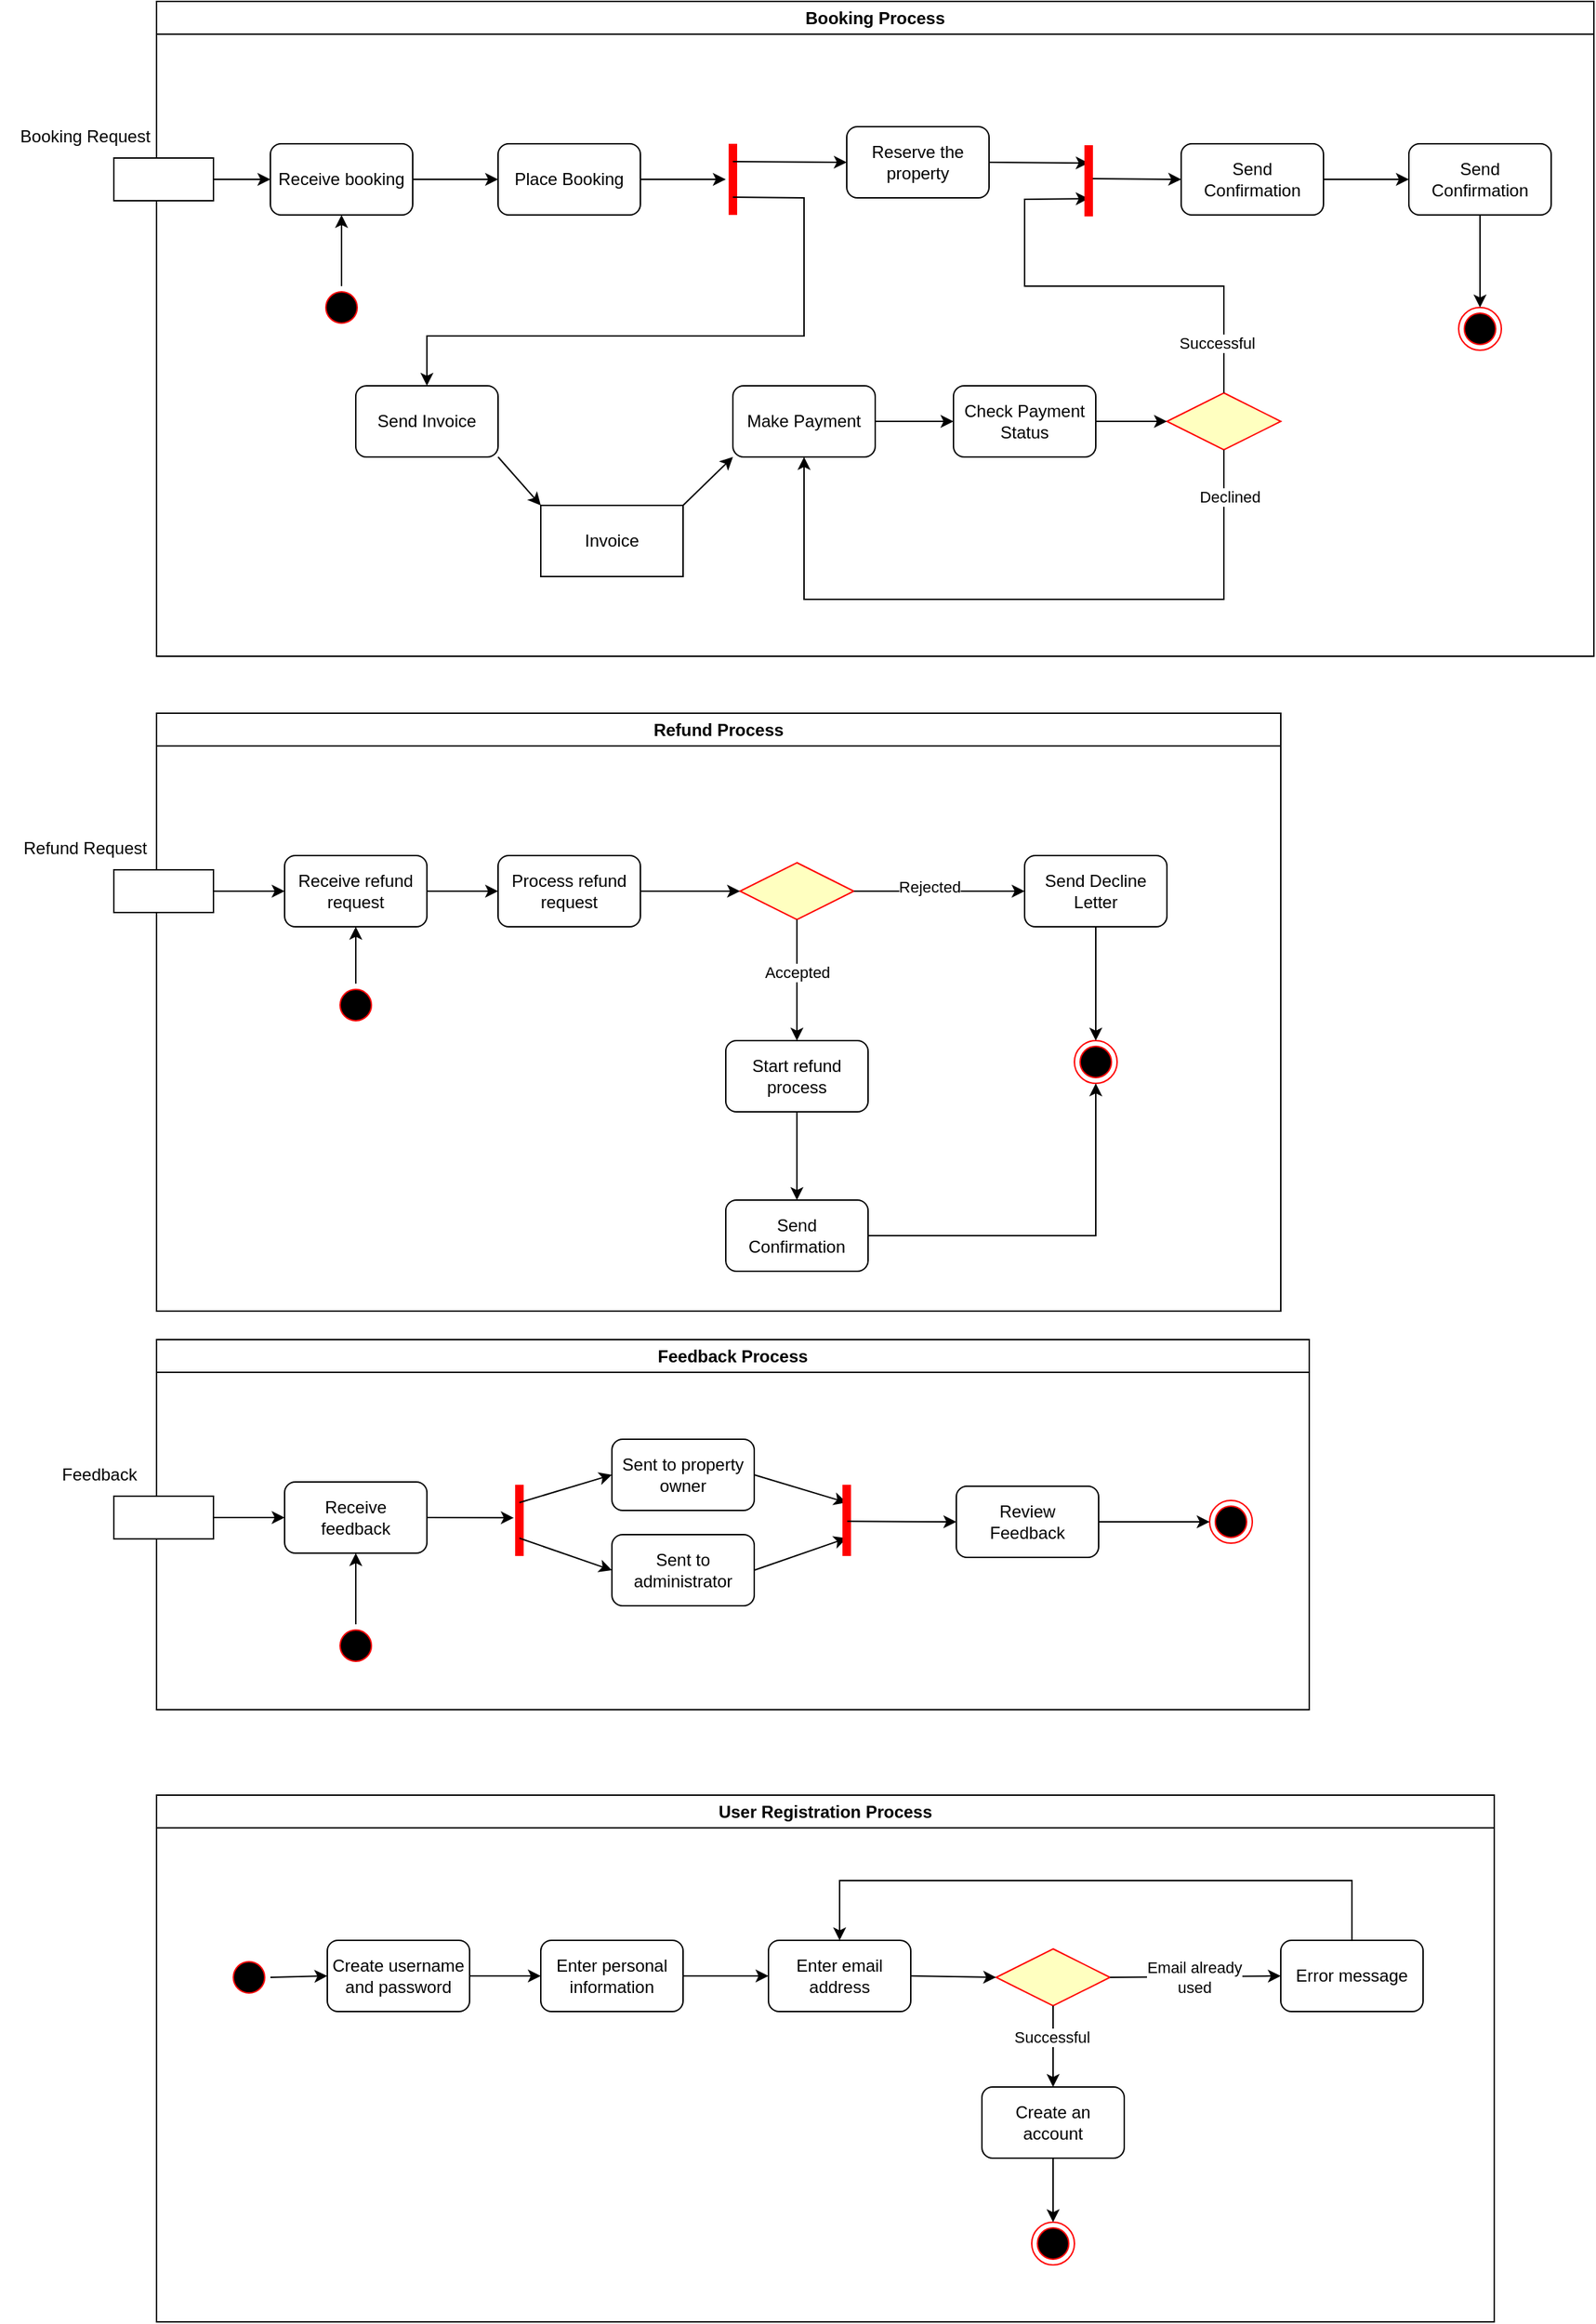 <mxfile version="22.0.2" type="device">
  <diagram name="Page-1" id="e7e014a7-5840-1c2e-5031-d8a46d1fe8dd">
    <mxGraphModel dx="1369" dy="175" grid="1" gridSize="10" guides="1" tooltips="1" connect="1" arrows="1" fold="1" page="1" pageScale="1" pageWidth="1169" pageHeight="826" background="none" math="0" shadow="0">
      <root>
        <mxCell id="0" />
        <mxCell id="1" parent="0" />
        <mxCell id="cIz2t7t_5_a3O2TUJlPS-43" value="Booking Process" style="swimlane;whiteSpace=wrap" vertex="1" parent="1">
          <mxGeometry x="130" y="840" width="1010" height="460" as="geometry" />
        </mxCell>
        <mxCell id="cIz2t7t_5_a3O2TUJlPS-53" value="" style="ellipse;html=1;shape=startState;fillColor=#000000;strokeColor=#ff0000;" vertex="1" parent="cIz2t7t_5_a3O2TUJlPS-43">
          <mxGeometry x="115" y="200" width="30" height="30" as="geometry" />
        </mxCell>
        <mxCell id="cIz2t7t_5_a3O2TUJlPS-55" value="" style="html=1;dashed=0;whiteSpace=wrap;" vertex="1" parent="cIz2t7t_5_a3O2TUJlPS-43">
          <mxGeometry x="-30" y="110" width="70" height="30" as="geometry" />
        </mxCell>
        <mxCell id="cIz2t7t_5_a3O2TUJlPS-58" value="Receive booking" style="html=1;dashed=0;whiteSpace=wrap;rounded=1;" vertex="1" parent="cIz2t7t_5_a3O2TUJlPS-43">
          <mxGeometry x="80" y="100" width="100" height="50" as="geometry" />
        </mxCell>
        <mxCell id="cIz2t7t_5_a3O2TUJlPS-60" value="Place Booking" style="html=1;dashed=0;whiteSpace=wrap;rounded=1;" vertex="1" parent="cIz2t7t_5_a3O2TUJlPS-43">
          <mxGeometry x="240" y="100" width="100" height="50" as="geometry" />
        </mxCell>
        <mxCell id="cIz2t7t_5_a3O2TUJlPS-62" value="" style="shape=line;strokeWidth=6;strokeColor=#ff0000;rotation=90" vertex="1" parent="cIz2t7t_5_a3O2TUJlPS-43">
          <mxGeometry x="380" y="115" width="50" height="20" as="geometry" />
        </mxCell>
        <mxCell id="cIz2t7t_5_a3O2TUJlPS-70" value="Send Invoice" style="html=1;dashed=0;whiteSpace=wrap;rounded=1;" vertex="1" parent="cIz2t7t_5_a3O2TUJlPS-43">
          <mxGeometry x="140" y="270" width="100" height="50" as="geometry" />
        </mxCell>
        <mxCell id="cIz2t7t_5_a3O2TUJlPS-73" value="" style="endArrow=classic;html=1;rounded=0;endFill=1;exitX=1;exitY=0.5;exitDx=0;exitDy=0;entryX=0;entryY=0.5;entryDx=0;entryDy=0;" edge="1" parent="cIz2t7t_5_a3O2TUJlPS-43" source="cIz2t7t_5_a3O2TUJlPS-55" target="cIz2t7t_5_a3O2TUJlPS-58">
          <mxGeometry width="50" height="50" relative="1" as="geometry">
            <mxPoint x="415" y="148" as="sourcePoint" />
            <mxPoint x="200" y="320" as="targetPoint" />
            <Array as="points" />
          </mxGeometry>
        </mxCell>
        <mxCell id="cIz2t7t_5_a3O2TUJlPS-74" value="" style="endArrow=classic;html=1;rounded=0;endFill=1;exitX=1;exitY=0.5;exitDx=0;exitDy=0;entryX=0;entryY=0.5;entryDx=0;entryDy=0;" edge="1" parent="cIz2t7t_5_a3O2TUJlPS-43" source="cIz2t7t_5_a3O2TUJlPS-58" target="cIz2t7t_5_a3O2TUJlPS-60">
          <mxGeometry width="50" height="50" relative="1" as="geometry">
            <mxPoint x="50" y="135" as="sourcePoint" />
            <mxPoint x="90" y="135" as="targetPoint" />
            <Array as="points" />
          </mxGeometry>
        </mxCell>
        <mxCell id="cIz2t7t_5_a3O2TUJlPS-75" value="" style="endArrow=classic;html=1;rounded=0;endFill=1;exitX=0.5;exitY=0;exitDx=0;exitDy=0;entryX=0.5;entryY=1;entryDx=0;entryDy=0;" edge="1" parent="cIz2t7t_5_a3O2TUJlPS-43" source="cIz2t7t_5_a3O2TUJlPS-53" target="cIz2t7t_5_a3O2TUJlPS-58">
          <mxGeometry width="50" height="50" relative="1" as="geometry">
            <mxPoint x="190" y="135" as="sourcePoint" />
            <mxPoint x="250" y="135" as="targetPoint" />
            <Array as="points" />
          </mxGeometry>
        </mxCell>
        <mxCell id="cIz2t7t_5_a3O2TUJlPS-76" value="" style="endArrow=classic;html=1;rounded=0;endFill=1;exitX=1;exitY=0.5;exitDx=0;exitDy=0;" edge="1" parent="cIz2t7t_5_a3O2TUJlPS-43" source="cIz2t7t_5_a3O2TUJlPS-60">
          <mxGeometry width="50" height="50" relative="1" as="geometry">
            <mxPoint x="140" y="210" as="sourcePoint" />
            <mxPoint x="400" y="125" as="targetPoint" />
            <Array as="points" />
          </mxGeometry>
        </mxCell>
        <mxCell id="cIz2t7t_5_a3O2TUJlPS-78" value="Invoice" style="html=1;dashed=0;whiteSpace=wrap;" vertex="1" parent="cIz2t7t_5_a3O2TUJlPS-43">
          <mxGeometry x="270" y="354" width="100" height="50" as="geometry" />
        </mxCell>
        <mxCell id="cIz2t7t_5_a3O2TUJlPS-79" value="" style="endArrow=classic;html=1;rounded=0;endFill=1;exitX=1;exitY=1;exitDx=0;exitDy=0;entryX=0;entryY=0;entryDx=0;entryDy=0;" edge="1" parent="cIz2t7t_5_a3O2TUJlPS-43" source="cIz2t7t_5_a3O2TUJlPS-70" target="cIz2t7t_5_a3O2TUJlPS-78">
          <mxGeometry width="50" height="50" relative="1" as="geometry">
            <mxPoint x="415" y="108" as="sourcePoint" />
            <mxPoint x="200" y="280" as="targetPoint" />
            <Array as="points" />
          </mxGeometry>
        </mxCell>
        <mxCell id="cIz2t7t_5_a3O2TUJlPS-81" value="Make Payment" style="html=1;dashed=0;whiteSpace=wrap;rounded=1;" vertex="1" parent="cIz2t7t_5_a3O2TUJlPS-43">
          <mxGeometry x="405" y="270" width="100" height="50" as="geometry" />
        </mxCell>
        <mxCell id="cIz2t7t_5_a3O2TUJlPS-82" value="" style="endArrow=classic;html=1;rounded=0;endFill=1;exitX=1;exitY=0;exitDx=0;exitDy=0;entryX=0;entryY=1;entryDx=0;entryDy=0;" edge="1" parent="cIz2t7t_5_a3O2TUJlPS-43" source="cIz2t7t_5_a3O2TUJlPS-78" target="cIz2t7t_5_a3O2TUJlPS-81">
          <mxGeometry width="50" height="50" relative="1" as="geometry">
            <mxPoint x="250" y="330" as="sourcePoint" />
            <mxPoint x="310" y="360" as="targetPoint" />
            <Array as="points" />
          </mxGeometry>
        </mxCell>
        <mxCell id="cIz2t7t_5_a3O2TUJlPS-83" value="Check Payment Status" style="html=1;dashed=0;whiteSpace=wrap;rounded=1;" vertex="1" parent="cIz2t7t_5_a3O2TUJlPS-43">
          <mxGeometry x="560" y="270" width="100" height="50" as="geometry" />
        </mxCell>
        <mxCell id="cIz2t7t_5_a3O2TUJlPS-84" value="" style="endArrow=classic;html=1;rounded=0;endFill=1;exitX=1;exitY=0.5;exitDx=0;exitDy=0;entryX=0;entryY=0.5;entryDx=0;entryDy=0;" edge="1" parent="cIz2t7t_5_a3O2TUJlPS-43" source="cIz2t7t_5_a3O2TUJlPS-81" target="cIz2t7t_5_a3O2TUJlPS-83">
          <mxGeometry width="50" height="50" relative="1" as="geometry">
            <mxPoint x="390" y="364" as="sourcePoint" />
            <mxPoint x="415" y="330" as="targetPoint" />
            <Array as="points" />
          </mxGeometry>
        </mxCell>
        <mxCell id="cIz2t7t_5_a3O2TUJlPS-85" value="" style="rhombus;fillColor=#ffffc0;strokeColor=#ff0000;" vertex="1" parent="cIz2t7t_5_a3O2TUJlPS-43">
          <mxGeometry x="710" y="275" width="80" height="40" as="geometry" />
        </mxCell>
        <mxCell id="cIz2t7t_5_a3O2TUJlPS-86" value="" style="endArrow=classic;html=1;rounded=0;endFill=1;exitX=1;exitY=0.5;exitDx=0;exitDy=0;entryX=0;entryY=0.5;entryDx=0;entryDy=0;" edge="1" parent="cIz2t7t_5_a3O2TUJlPS-43" source="cIz2t7t_5_a3O2TUJlPS-83" target="cIz2t7t_5_a3O2TUJlPS-85">
          <mxGeometry width="50" height="50" relative="1" as="geometry">
            <mxPoint x="515" y="305" as="sourcePoint" />
            <mxPoint x="570" y="305" as="targetPoint" />
            <Array as="points" />
          </mxGeometry>
        </mxCell>
        <mxCell id="cIz2t7t_5_a3O2TUJlPS-87" value="" style="endArrow=classic;html=1;rounded=0;endFill=1;exitX=0.5;exitY=1;exitDx=0;exitDy=0;entryX=0.5;entryY=1;entryDx=0;entryDy=0;" edge="1" parent="cIz2t7t_5_a3O2TUJlPS-43" source="cIz2t7t_5_a3O2TUJlPS-85" target="cIz2t7t_5_a3O2TUJlPS-81">
          <mxGeometry width="50" height="50" relative="1" as="geometry">
            <mxPoint x="670" y="305" as="sourcePoint" />
            <mxPoint x="720" y="305" as="targetPoint" />
            <Array as="points">
              <mxPoint x="750" y="420" />
              <mxPoint x="455" y="420" />
            </Array>
          </mxGeometry>
        </mxCell>
        <mxCell id="cIz2t7t_5_a3O2TUJlPS-88" value="Declined" style="edgeLabel;html=1;align=center;verticalAlign=middle;resizable=0;points=[];" vertex="1" connectable="0" parent="cIz2t7t_5_a3O2TUJlPS-87">
          <mxGeometry x="-0.87" y="4" relative="1" as="geometry">
            <mxPoint as="offset" />
          </mxGeometry>
        </mxCell>
        <mxCell id="cIz2t7t_5_a3O2TUJlPS-90" value="Reserve the property" style="html=1;dashed=0;whiteSpace=wrap;rounded=1;" vertex="1" parent="cIz2t7t_5_a3O2TUJlPS-43">
          <mxGeometry x="485" y="88" width="100" height="50" as="geometry" />
        </mxCell>
        <mxCell id="cIz2t7t_5_a3O2TUJlPS-89" value="" style="endArrow=classic;html=1;rounded=0;endFill=1;exitX=0.5;exitY=0;exitDx=0;exitDy=0;entryX=0.75;entryY=0.5;entryDx=0;entryDy=0;entryPerimeter=0;" edge="1" parent="cIz2t7t_5_a3O2TUJlPS-43" source="cIz2t7t_5_a3O2TUJlPS-85" target="cIz2t7t_5_a3O2TUJlPS-171">
          <mxGeometry width="50" height="50" relative="1" as="geometry">
            <mxPoint x="670" y="305" as="sourcePoint" />
            <mxPoint x="740" y="210" as="targetPoint" />
            <Array as="points">
              <mxPoint x="750" y="200" />
              <mxPoint x="610" y="200" />
              <mxPoint x="610" y="139" />
            </Array>
          </mxGeometry>
        </mxCell>
        <mxCell id="cIz2t7t_5_a3O2TUJlPS-91" value="Yes" style="edgeLabel;html=1;align=center;verticalAlign=middle;resizable=0;points=[];" vertex="1" connectable="0" parent="cIz2t7t_5_a3O2TUJlPS-89">
          <mxGeometry x="-0.78" y="4" relative="1" as="geometry">
            <mxPoint as="offset" />
          </mxGeometry>
        </mxCell>
        <mxCell id="cIz2t7t_5_a3O2TUJlPS-189" value="Successful" style="edgeLabel;html=1;align=center;verticalAlign=middle;resizable=0;points=[];" vertex="1" connectable="0" parent="cIz2t7t_5_a3O2TUJlPS-89">
          <mxGeometry x="-0.781" y="5" relative="1" as="geometry">
            <mxPoint as="offset" />
          </mxGeometry>
        </mxCell>
        <mxCell id="cIz2t7t_5_a3O2TUJlPS-92" value="" style="endArrow=classic;html=1;rounded=0;endFill=1;exitX=0.25;exitY=0.5;exitDx=0;exitDy=0;entryX=0;entryY=0.5;entryDx=0;entryDy=0;exitPerimeter=0;" edge="1" parent="cIz2t7t_5_a3O2TUJlPS-43" source="cIz2t7t_5_a3O2TUJlPS-62" target="cIz2t7t_5_a3O2TUJlPS-90">
          <mxGeometry width="50" height="50" relative="1" as="geometry">
            <mxPoint x="350" y="135" as="sourcePoint" />
            <mxPoint x="410" y="135" as="targetPoint" />
            <Array as="points" />
          </mxGeometry>
        </mxCell>
        <mxCell id="cIz2t7t_5_a3O2TUJlPS-94" value="Send Confirmation" style="html=1;dashed=0;whiteSpace=wrap;rounded=1;" vertex="1" parent="cIz2t7t_5_a3O2TUJlPS-43">
          <mxGeometry x="880" y="100" width="100" height="50" as="geometry" />
        </mxCell>
        <mxCell id="cIz2t7t_5_a3O2TUJlPS-93" value="" style="endArrow=classic;html=1;rounded=0;endFill=1;exitX=1;exitY=0.5;exitDx=0;exitDy=0;entryX=0.25;entryY=0.5;entryDx=0;entryDy=0;entryPerimeter=0;" edge="1" parent="cIz2t7t_5_a3O2TUJlPS-43" source="cIz2t7t_5_a3O2TUJlPS-90" target="cIz2t7t_5_a3O2TUJlPS-171">
          <mxGeometry width="50" height="50" relative="1" as="geometry">
            <mxPoint x="415" y="123" as="sourcePoint" />
            <mxPoint x="660" y="122" as="targetPoint" />
            <Array as="points" />
          </mxGeometry>
        </mxCell>
        <mxCell id="cIz2t7t_5_a3O2TUJlPS-95" value="" style="ellipse;shape=endState;fillColor=#000000;strokeColor=#ff0000" vertex="1" parent="cIz2t7t_5_a3O2TUJlPS-43">
          <mxGeometry x="915" y="215" width="30" height="30" as="geometry" />
        </mxCell>
        <mxCell id="cIz2t7t_5_a3O2TUJlPS-97" value="" style="endArrow=classic;html=1;rounded=0;endFill=1;exitX=0.5;exitY=1;exitDx=0;exitDy=0;entryX=0.5;entryY=0;entryDx=0;entryDy=0;" edge="1" parent="cIz2t7t_5_a3O2TUJlPS-43" source="cIz2t7t_5_a3O2TUJlPS-94" target="cIz2t7t_5_a3O2TUJlPS-95">
          <mxGeometry width="50" height="50" relative="1" as="geometry">
            <mxPoint x="610" y="123" as="sourcePoint" />
            <mxPoint x="690" y="123" as="targetPoint" />
            <Array as="points" />
          </mxGeometry>
        </mxCell>
        <mxCell id="cIz2t7t_5_a3O2TUJlPS-171" value="" style="shape=line;strokeWidth=6;strokeColor=#ff0000;rotation=90" vertex="1" parent="cIz2t7t_5_a3O2TUJlPS-43">
          <mxGeometry x="630" y="116" width="50" height="20" as="geometry" />
        </mxCell>
        <mxCell id="cIz2t7t_5_a3O2TUJlPS-72" value="" style="endArrow=classic;html=1;rounded=0;endFill=1;exitX=0.75;exitY=0.5;exitDx=0;exitDy=0;exitPerimeter=0;entryX=0.5;entryY=0;entryDx=0;entryDy=0;" edge="1" parent="cIz2t7t_5_a3O2TUJlPS-43" source="cIz2t7t_5_a3O2TUJlPS-62" target="cIz2t7t_5_a3O2TUJlPS-70">
          <mxGeometry width="50" height="50" relative="1" as="geometry">
            <mxPoint x="410" y="142.5" as="sourcePoint" />
            <mxPoint x="195.0" y="275" as="targetPoint" />
            <Array as="points">
              <mxPoint x="455" y="138" />
              <mxPoint x="455" y="235" />
              <mxPoint x="190" y="235" />
            </Array>
          </mxGeometry>
        </mxCell>
        <mxCell id="cIz2t7t_5_a3O2TUJlPS-174" value="Send Confirmation" style="html=1;dashed=0;whiteSpace=wrap;rounded=1;" vertex="1" parent="cIz2t7t_5_a3O2TUJlPS-43">
          <mxGeometry x="720" y="100" width="100" height="50" as="geometry" />
        </mxCell>
        <mxCell id="cIz2t7t_5_a3O2TUJlPS-175" value="" style="endArrow=classic;html=1;rounded=0;endFill=1;exitX=0.47;exitY=0.357;exitDx=0;exitDy=0;entryX=0;entryY=0.5;entryDx=0;entryDy=0;exitPerimeter=0;" edge="1" parent="cIz2t7t_5_a3O2TUJlPS-43" source="cIz2t7t_5_a3O2TUJlPS-171" target="cIz2t7t_5_a3O2TUJlPS-174">
          <mxGeometry width="50" height="50" relative="1" as="geometry">
            <mxPoint x="580" y="123" as="sourcePoint" />
            <mxPoint x="665" y="124" as="targetPoint" />
            <Array as="points" />
          </mxGeometry>
        </mxCell>
        <mxCell id="cIz2t7t_5_a3O2TUJlPS-176" value="" style="endArrow=classic;html=1;rounded=0;endFill=1;exitX=1;exitY=0.5;exitDx=0;exitDy=0;entryX=0;entryY=0.5;entryDx=0;entryDy=0;" edge="1" parent="cIz2t7t_5_a3O2TUJlPS-43" source="cIz2t7t_5_a3O2TUJlPS-174" target="cIz2t7t_5_a3O2TUJlPS-94">
          <mxGeometry width="50" height="50" relative="1" as="geometry">
            <mxPoint x="940" y="161" as="sourcePoint" />
            <mxPoint x="905" y="250" as="targetPoint" />
            <Array as="points" />
          </mxGeometry>
        </mxCell>
        <mxCell id="cIz2t7t_5_a3O2TUJlPS-56" value="Booking Request" style="text;html=1;strokeColor=none;fillColor=none;align=center;verticalAlign=middle;whiteSpace=wrap;rounded=0;" vertex="1" parent="1">
          <mxGeometry x="20" y="920" width="120" height="30" as="geometry" />
        </mxCell>
        <mxCell id="cIz2t7t_5_a3O2TUJlPS-160" value="Refund Process" style="swimlane;whiteSpace=wrap" vertex="1" parent="1">
          <mxGeometry x="130" y="1340" width="790" height="420" as="geometry" />
        </mxCell>
        <mxCell id="cIz2t7t_5_a3O2TUJlPS-177" value="" style="html=1;dashed=0;whiteSpace=wrap;" vertex="1" parent="cIz2t7t_5_a3O2TUJlPS-160">
          <mxGeometry x="-30" y="110" width="70" height="30" as="geometry" />
        </mxCell>
        <mxCell id="cIz2t7t_5_a3O2TUJlPS-179" value="Receive refund&lt;br&gt;request" style="html=1;dashed=0;whiteSpace=wrap;rounded=1;" vertex="1" parent="cIz2t7t_5_a3O2TUJlPS-160">
          <mxGeometry x="90" y="100" width="100" height="50" as="geometry" />
        </mxCell>
        <mxCell id="cIz2t7t_5_a3O2TUJlPS-180" value="" style="endArrow=classic;html=1;rounded=0;endFill=1;exitX=1;exitY=0.5;exitDx=0;exitDy=0;entryX=0;entryY=0.5;entryDx=0;entryDy=0;" edge="1" parent="cIz2t7t_5_a3O2TUJlPS-160" source="cIz2t7t_5_a3O2TUJlPS-177" target="cIz2t7t_5_a3O2TUJlPS-179">
          <mxGeometry width="50" height="50" relative="1" as="geometry">
            <mxPoint x="50" y="-355" as="sourcePoint" />
            <mxPoint x="90" y="-355" as="targetPoint" />
            <Array as="points" />
          </mxGeometry>
        </mxCell>
        <mxCell id="cIz2t7t_5_a3O2TUJlPS-181" value="" style="ellipse;html=1;shape=startState;fillColor=#000000;strokeColor=#ff0000;" vertex="1" parent="cIz2t7t_5_a3O2TUJlPS-160">
          <mxGeometry x="125" y="190" width="30" height="30" as="geometry" />
        </mxCell>
        <mxCell id="cIz2t7t_5_a3O2TUJlPS-183" value="" style="endArrow=classic;html=1;rounded=0;endFill=1;entryX=0.5;entryY=1;entryDx=0;entryDy=0;exitX=0.5;exitY=0;exitDx=0;exitDy=0;" edge="1" parent="cIz2t7t_5_a3O2TUJlPS-160" source="cIz2t7t_5_a3O2TUJlPS-181" target="cIz2t7t_5_a3O2TUJlPS-179">
          <mxGeometry width="50" height="50" relative="1" as="geometry">
            <mxPoint x="190" y="200" as="sourcePoint" />
            <mxPoint x="140" y="-330" as="targetPoint" />
            <Array as="points" />
          </mxGeometry>
        </mxCell>
        <mxCell id="cIz2t7t_5_a3O2TUJlPS-185" value="Process refund&lt;br&gt;request" style="html=1;dashed=0;whiteSpace=wrap;rounded=1;" vertex="1" parent="cIz2t7t_5_a3O2TUJlPS-160">
          <mxGeometry x="240" y="100" width="100" height="50" as="geometry" />
        </mxCell>
        <mxCell id="cIz2t7t_5_a3O2TUJlPS-186" value="" style="endArrow=classic;html=1;rounded=0;endFill=1;entryX=0;entryY=0.5;entryDx=0;entryDy=0;exitX=1;exitY=0.5;exitDx=0;exitDy=0;" edge="1" parent="cIz2t7t_5_a3O2TUJlPS-160" source="cIz2t7t_5_a3O2TUJlPS-179" target="cIz2t7t_5_a3O2TUJlPS-185">
          <mxGeometry width="50" height="50" relative="1" as="geometry">
            <mxPoint x="210" y="120" as="sourcePoint" />
            <mxPoint x="100" y="135" as="targetPoint" />
            <Array as="points" />
          </mxGeometry>
        </mxCell>
        <mxCell id="cIz2t7t_5_a3O2TUJlPS-187" value="" style="rhombus;fillColor=#ffffc0;strokeColor=#ff0000;" vertex="1" parent="cIz2t7t_5_a3O2TUJlPS-160">
          <mxGeometry x="410" y="105" width="80" height="40" as="geometry" />
        </mxCell>
        <mxCell id="cIz2t7t_5_a3O2TUJlPS-193" value="" style="endArrow=classic;html=1;rounded=0;endFill=1;entryX=0;entryY=0.5;entryDx=0;entryDy=0;exitX=1;exitY=0.5;exitDx=0;exitDy=0;" edge="1" parent="cIz2t7t_5_a3O2TUJlPS-160" source="cIz2t7t_5_a3O2TUJlPS-185" target="cIz2t7t_5_a3O2TUJlPS-187">
          <mxGeometry width="50" height="50" relative="1" as="geometry">
            <mxPoint x="200" y="135" as="sourcePoint" />
            <mxPoint x="250" y="135" as="targetPoint" />
            <Array as="points" />
          </mxGeometry>
        </mxCell>
        <mxCell id="cIz2t7t_5_a3O2TUJlPS-195" value="Start refund process" style="html=1;dashed=0;whiteSpace=wrap;rounded=1;" vertex="1" parent="cIz2t7t_5_a3O2TUJlPS-160">
          <mxGeometry x="400" y="230" width="100" height="50" as="geometry" />
        </mxCell>
        <mxCell id="cIz2t7t_5_a3O2TUJlPS-194" value="Send Decline&lt;br&gt;Letter" style="html=1;dashed=0;whiteSpace=wrap;rounded=1;" vertex="1" parent="cIz2t7t_5_a3O2TUJlPS-160">
          <mxGeometry x="610" y="100" width="100" height="50" as="geometry" />
        </mxCell>
        <mxCell id="cIz2t7t_5_a3O2TUJlPS-196" value="" style="endArrow=classic;html=1;rounded=0;endFill=1;entryX=0;entryY=0.5;entryDx=0;entryDy=0;exitX=1;exitY=0.5;exitDx=0;exitDy=0;" edge="1" parent="cIz2t7t_5_a3O2TUJlPS-160" source="cIz2t7t_5_a3O2TUJlPS-187" target="cIz2t7t_5_a3O2TUJlPS-194">
          <mxGeometry width="50" height="50" relative="1" as="geometry">
            <mxPoint x="350" y="135" as="sourcePoint" />
            <mxPoint x="420" y="135" as="targetPoint" />
            <Array as="points" />
          </mxGeometry>
        </mxCell>
        <mxCell id="cIz2t7t_5_a3O2TUJlPS-199" value="Rejected" style="edgeLabel;html=1;align=center;verticalAlign=middle;resizable=0;points=[];" vertex="1" connectable="0" parent="cIz2t7t_5_a3O2TUJlPS-196">
          <mxGeometry x="-0.126" y="3" relative="1" as="geometry">
            <mxPoint as="offset" />
          </mxGeometry>
        </mxCell>
        <mxCell id="cIz2t7t_5_a3O2TUJlPS-197" value="" style="endArrow=classic;html=1;rounded=0;endFill=1;entryX=0.5;entryY=0;entryDx=0;entryDy=0;exitX=0.5;exitY=1;exitDx=0;exitDy=0;" edge="1" parent="cIz2t7t_5_a3O2TUJlPS-160" source="cIz2t7t_5_a3O2TUJlPS-187" target="cIz2t7t_5_a3O2TUJlPS-195">
          <mxGeometry width="50" height="50" relative="1" as="geometry">
            <mxPoint x="500" y="135" as="sourcePoint" />
            <mxPoint x="570" y="135" as="targetPoint" />
            <Array as="points" />
          </mxGeometry>
        </mxCell>
        <mxCell id="cIz2t7t_5_a3O2TUJlPS-198" value="Accepted" style="edgeLabel;html=1;align=center;verticalAlign=middle;resizable=0;points=[];" vertex="1" connectable="0" parent="cIz2t7t_5_a3O2TUJlPS-197">
          <mxGeometry x="-0.129" relative="1" as="geometry">
            <mxPoint as="offset" />
          </mxGeometry>
        </mxCell>
        <mxCell id="cIz2t7t_5_a3O2TUJlPS-200" value="Send Confirmation" style="html=1;dashed=0;whiteSpace=wrap;rounded=1;" vertex="1" parent="cIz2t7t_5_a3O2TUJlPS-160">
          <mxGeometry x="400" y="342" width="100" height="50" as="geometry" />
        </mxCell>
        <mxCell id="cIz2t7t_5_a3O2TUJlPS-205" value="" style="endArrow=classic;html=1;rounded=0;endFill=1;entryX=0.5;entryY=0;entryDx=0;entryDy=0;exitX=0.5;exitY=1;exitDx=0;exitDy=0;" edge="1" parent="cIz2t7t_5_a3O2TUJlPS-160" source="cIz2t7t_5_a3O2TUJlPS-195" target="cIz2t7t_5_a3O2TUJlPS-200">
          <mxGeometry width="50" height="50" relative="1" as="geometry">
            <mxPoint x="350" y="135" as="sourcePoint" />
            <mxPoint x="420" y="135" as="targetPoint" />
            <Array as="points" />
          </mxGeometry>
        </mxCell>
        <mxCell id="cIz2t7t_5_a3O2TUJlPS-207" value="" style="ellipse;shape=endState;fillColor=#000000;strokeColor=#ff0000" vertex="1" parent="cIz2t7t_5_a3O2TUJlPS-160">
          <mxGeometry x="645" y="230" width="30" height="30" as="geometry" />
        </mxCell>
        <mxCell id="cIz2t7t_5_a3O2TUJlPS-208" value="" style="endArrow=classic;html=1;rounded=0;endFill=1;entryX=0.5;entryY=1;entryDx=0;entryDy=0;exitX=1;exitY=0.5;exitDx=0;exitDy=0;" edge="1" parent="cIz2t7t_5_a3O2TUJlPS-160" source="cIz2t7t_5_a3O2TUJlPS-200" target="cIz2t7t_5_a3O2TUJlPS-207">
          <mxGeometry width="50" height="50" relative="1" as="geometry">
            <mxPoint x="460" y="290" as="sourcePoint" />
            <mxPoint x="460" y="360" as="targetPoint" />
            <Array as="points">
              <mxPoint x="660" y="367" />
            </Array>
          </mxGeometry>
        </mxCell>
        <mxCell id="cIz2t7t_5_a3O2TUJlPS-209" value="" style="endArrow=classic;html=1;rounded=0;endFill=1;entryX=0.5;entryY=0;entryDx=0;entryDy=0;exitX=0.5;exitY=1;exitDx=0;exitDy=0;" edge="1" parent="cIz2t7t_5_a3O2TUJlPS-160" source="cIz2t7t_5_a3O2TUJlPS-194" target="cIz2t7t_5_a3O2TUJlPS-207">
          <mxGeometry width="50" height="50" relative="1" as="geometry">
            <mxPoint x="660" y="110" as="sourcePoint" />
            <mxPoint x="670" y="270" as="targetPoint" />
            <Array as="points" />
          </mxGeometry>
        </mxCell>
        <mxCell id="cIz2t7t_5_a3O2TUJlPS-170" value="Feedback Process" style="swimlane;whiteSpace=wrap" vertex="1" parent="1">
          <mxGeometry x="130" y="1780" width="810" height="260" as="geometry" />
        </mxCell>
        <mxCell id="cIz2t7t_5_a3O2TUJlPS-212" value="Receive &lt;br&gt;feedback" style="html=1;dashed=0;whiteSpace=wrap;rounded=1;" vertex="1" parent="cIz2t7t_5_a3O2TUJlPS-170">
          <mxGeometry x="90" y="100" width="100" height="50" as="geometry" />
        </mxCell>
        <mxCell id="cIz2t7t_5_a3O2TUJlPS-214" value="" style="ellipse;html=1;shape=startState;fillColor=#000000;strokeColor=#ff0000;" vertex="1" parent="cIz2t7t_5_a3O2TUJlPS-170">
          <mxGeometry x="125" y="200" width="30" height="30" as="geometry" />
        </mxCell>
        <mxCell id="cIz2t7t_5_a3O2TUJlPS-215" value="" style="endArrow=classic;html=1;rounded=0;endFill=1;entryX=0.5;entryY=1;entryDx=0;entryDy=0;exitX=0.5;exitY=0;exitDx=0;exitDy=0;" edge="1" parent="cIz2t7t_5_a3O2TUJlPS-170" source="cIz2t7t_5_a3O2TUJlPS-214" target="cIz2t7t_5_a3O2TUJlPS-212">
          <mxGeometry width="50" height="50" relative="1" as="geometry">
            <mxPoint x="150" y="-270" as="sourcePoint" />
            <mxPoint x="150" y="-310" as="targetPoint" />
            <Array as="points" />
          </mxGeometry>
        </mxCell>
        <mxCell id="cIz2t7t_5_a3O2TUJlPS-219" value="" style="shape=line;strokeWidth=6;strokeColor=#ff0000;rotation=90" vertex="1" parent="cIz2t7t_5_a3O2TUJlPS-170">
          <mxGeometry x="230" y="117" width="50" height="20" as="geometry" />
        </mxCell>
        <mxCell id="cIz2t7t_5_a3O2TUJlPS-220" value="" style="endArrow=classic;html=1;rounded=0;endFill=1;exitX=1;exitY=0.5;exitDx=0;exitDy=0;entryX=0.464;entryY=0.7;entryDx=0;entryDy=0;entryPerimeter=0;" edge="1" parent="cIz2t7t_5_a3O2TUJlPS-170" source="cIz2t7t_5_a3O2TUJlPS-212" target="cIz2t7t_5_a3O2TUJlPS-219">
          <mxGeometry width="50" height="50" relative="1" as="geometry">
            <mxPoint x="320" y="1905" as="sourcePoint" />
            <mxPoint x="370.0" y="1905" as="targetPoint" />
            <Array as="points" />
          </mxGeometry>
        </mxCell>
        <mxCell id="cIz2t7t_5_a3O2TUJlPS-225" value="Sent to property owner" style="html=1;dashed=0;whiteSpace=wrap;rounded=1;" vertex="1" parent="cIz2t7t_5_a3O2TUJlPS-170">
          <mxGeometry x="320" y="70" width="100" height="50" as="geometry" />
        </mxCell>
        <mxCell id="cIz2t7t_5_a3O2TUJlPS-224" value="Sent to administrator" style="html=1;dashed=0;whiteSpace=wrap;rounded=1;" vertex="1" parent="cIz2t7t_5_a3O2TUJlPS-170">
          <mxGeometry x="320" y="137" width="100" height="50" as="geometry" />
        </mxCell>
        <mxCell id="cIz2t7t_5_a3O2TUJlPS-226" value="" style="endArrow=classic;html=1;rounded=0;endFill=1;exitX=0.25;exitY=0.5;exitDx=0;exitDy=0;entryX=0;entryY=0.5;entryDx=0;entryDy=0;exitPerimeter=0;" edge="1" parent="cIz2t7t_5_a3O2TUJlPS-170" source="cIz2t7t_5_a3O2TUJlPS-219" target="cIz2t7t_5_a3O2TUJlPS-225">
          <mxGeometry width="50" height="50" relative="1" as="geometry">
            <mxPoint x="200" y="135" as="sourcePoint" />
            <mxPoint x="261" y="135" as="targetPoint" />
            <Array as="points" />
          </mxGeometry>
        </mxCell>
        <mxCell id="cIz2t7t_5_a3O2TUJlPS-227" value="" style="endArrow=classic;html=1;rounded=0;endFill=1;exitX=0.75;exitY=0.5;exitDx=0;exitDy=0;entryX=0;entryY=0.5;entryDx=0;entryDy=0;exitPerimeter=0;" edge="1" parent="cIz2t7t_5_a3O2TUJlPS-170" source="cIz2t7t_5_a3O2TUJlPS-219" target="cIz2t7t_5_a3O2TUJlPS-224">
          <mxGeometry width="50" height="50" relative="1" as="geometry">
            <mxPoint x="200" y="135" as="sourcePoint" />
            <mxPoint x="261" y="135" as="targetPoint" />
            <Array as="points" />
          </mxGeometry>
        </mxCell>
        <mxCell id="cIz2t7t_5_a3O2TUJlPS-228" value="Review &lt;br&gt;Feedback" style="html=1;dashed=0;whiteSpace=wrap;rounded=1;" vertex="1" parent="cIz2t7t_5_a3O2TUJlPS-170">
          <mxGeometry x="562" y="103" width="100" height="50" as="geometry" />
        </mxCell>
        <mxCell id="cIz2t7t_5_a3O2TUJlPS-229" value="" style="endArrow=classic;html=1;rounded=0;endFill=1;exitX=1;exitY=0.5;exitDx=0;exitDy=0;entryX=0.25;entryY=0.5;entryDx=0;entryDy=0;entryPerimeter=0;" edge="1" parent="cIz2t7t_5_a3O2TUJlPS-170" source="cIz2t7t_5_a3O2TUJlPS-225" target="cIz2t7t_5_a3O2TUJlPS-231">
          <mxGeometry width="50" height="50" relative="1" as="geometry">
            <mxPoint x="265" y="124" as="sourcePoint" />
            <mxPoint x="480" y="110" as="targetPoint" />
            <Array as="points" />
          </mxGeometry>
        </mxCell>
        <mxCell id="cIz2t7t_5_a3O2TUJlPS-230" value="" style="endArrow=classic;html=1;rounded=0;endFill=1;exitX=1;exitY=0.5;exitDx=0;exitDy=0;entryX=0.75;entryY=0.5;entryDx=0;entryDy=0;entryPerimeter=0;" edge="1" parent="cIz2t7t_5_a3O2TUJlPS-170" source="cIz2t7t_5_a3O2TUJlPS-224" target="cIz2t7t_5_a3O2TUJlPS-231">
          <mxGeometry width="50" height="50" relative="1" as="geometry">
            <mxPoint x="430" y="105" as="sourcePoint" />
            <mxPoint x="460" y="150" as="targetPoint" />
            <Array as="points" />
          </mxGeometry>
        </mxCell>
        <mxCell id="cIz2t7t_5_a3O2TUJlPS-231" value="" style="shape=line;strokeWidth=6;strokeColor=#ff0000;rotation=90" vertex="1" parent="cIz2t7t_5_a3O2TUJlPS-170">
          <mxGeometry x="460" y="117" width="50" height="20" as="geometry" />
        </mxCell>
        <mxCell id="cIz2t7t_5_a3O2TUJlPS-232" value="" style="endArrow=classic;html=1;rounded=0;endFill=1;entryX=0;entryY=0.5;entryDx=0;entryDy=0;exitX=0.513;exitY=0.484;exitDx=0;exitDy=0;exitPerimeter=0;" edge="1" parent="cIz2t7t_5_a3O2TUJlPS-170" source="cIz2t7t_5_a3O2TUJlPS-231" target="cIz2t7t_5_a3O2TUJlPS-228">
          <mxGeometry width="50" height="50" relative="1" as="geometry">
            <mxPoint x="510" y="100" as="sourcePoint" />
            <mxPoint x="495" y="149" as="targetPoint" />
            <Array as="points" />
          </mxGeometry>
        </mxCell>
        <mxCell id="cIz2t7t_5_a3O2TUJlPS-233" value="" style="ellipse;shape=endState;fillColor=#000000;strokeColor=#ff0000" vertex="1" parent="cIz2t7t_5_a3O2TUJlPS-170">
          <mxGeometry x="740" y="113" width="30" height="30" as="geometry" />
        </mxCell>
        <mxCell id="cIz2t7t_5_a3O2TUJlPS-235" value="" style="endArrow=classic;html=1;rounded=0;endFill=1;entryX=0;entryY=0.5;entryDx=0;entryDy=0;exitX=1;exitY=0.5;exitDx=0;exitDy=0;" edge="1" parent="cIz2t7t_5_a3O2TUJlPS-170" source="cIz2t7t_5_a3O2TUJlPS-228" target="cIz2t7t_5_a3O2TUJlPS-233">
          <mxGeometry width="50" height="50" relative="1" as="geometry">
            <mxPoint x="495" y="138" as="sourcePoint" />
            <mxPoint x="572" y="138" as="targetPoint" />
            <Array as="points" />
          </mxGeometry>
        </mxCell>
        <mxCell id="cIz2t7t_5_a3O2TUJlPS-178" value="Refund Request" style="text;html=1;strokeColor=none;fillColor=none;align=center;verticalAlign=middle;whiteSpace=wrap;rounded=0;" vertex="1" parent="1">
          <mxGeometry x="20" y="1420" width="120" height="30" as="geometry" />
        </mxCell>
        <mxCell id="cIz2t7t_5_a3O2TUJlPS-210" value="" style="html=1;dashed=0;whiteSpace=wrap;" vertex="1" parent="1">
          <mxGeometry x="100" y="1890" width="70" height="30" as="geometry" />
        </mxCell>
        <mxCell id="cIz2t7t_5_a3O2TUJlPS-211" value="Feedback" style="text;html=1;strokeColor=none;fillColor=none;align=center;verticalAlign=middle;whiteSpace=wrap;rounded=0;" vertex="1" parent="1">
          <mxGeometry x="30" y="1860" width="120" height="30" as="geometry" />
        </mxCell>
        <mxCell id="cIz2t7t_5_a3O2TUJlPS-213" value="" style="endArrow=classic;html=1;rounded=0;endFill=1;exitX=1;exitY=0.5;exitDx=0;exitDy=0;entryX=0;entryY=0.5;entryDx=0;entryDy=0;" edge="1" parent="1" source="cIz2t7t_5_a3O2TUJlPS-210" target="cIz2t7t_5_a3O2TUJlPS-212">
          <mxGeometry width="50" height="50" relative="1" as="geometry">
            <mxPoint x="180" y="1445" as="sourcePoint" />
            <mxPoint x="230" y="1445" as="targetPoint" />
            <Array as="points" />
          </mxGeometry>
        </mxCell>
        <mxCell id="cIz2t7t_5_a3O2TUJlPS-254" value="User Registration Process" style="swimlane;whiteSpace=wrap" vertex="1" parent="1">
          <mxGeometry x="130" y="2100" width="940" height="370" as="geometry" />
        </mxCell>
        <mxCell id="cIz2t7t_5_a3O2TUJlPS-255" value="Create username and password" style="html=1;dashed=0;whiteSpace=wrap;rounded=1;" vertex="1" parent="cIz2t7t_5_a3O2TUJlPS-254">
          <mxGeometry x="120" y="102" width="100" height="50" as="geometry" />
        </mxCell>
        <mxCell id="cIz2t7t_5_a3O2TUJlPS-256" value="" style="ellipse;html=1;shape=startState;fillColor=#000000;strokeColor=#ff0000;" vertex="1" parent="cIz2t7t_5_a3O2TUJlPS-254">
          <mxGeometry x="50" y="113" width="30" height="30" as="geometry" />
        </mxCell>
        <mxCell id="cIz2t7t_5_a3O2TUJlPS-257" value="" style="endArrow=classic;html=1;rounded=0;endFill=1;entryX=0;entryY=0.5;entryDx=0;entryDy=0;exitX=1;exitY=0.5;exitDx=0;exitDy=0;" edge="1" parent="cIz2t7t_5_a3O2TUJlPS-254" source="cIz2t7t_5_a3O2TUJlPS-256" target="cIz2t7t_5_a3O2TUJlPS-255">
          <mxGeometry width="50" height="50" relative="1" as="geometry">
            <mxPoint x="150" y="-270" as="sourcePoint" />
            <mxPoint x="150" y="-310" as="targetPoint" />
            <Array as="points" />
          </mxGeometry>
        </mxCell>
        <mxCell id="cIz2t7t_5_a3O2TUJlPS-259" value="" style="endArrow=classic;html=1;rounded=0;endFill=1;exitX=1;exitY=0.5;exitDx=0;exitDy=0;entryX=0;entryY=0.5;entryDx=0;entryDy=0;" edge="1" parent="cIz2t7t_5_a3O2TUJlPS-254" source="cIz2t7t_5_a3O2TUJlPS-255" target="cIz2t7t_5_a3O2TUJlPS-275">
          <mxGeometry width="50" height="50" relative="1" as="geometry">
            <mxPoint x="520" y="1905" as="sourcePoint" />
            <mxPoint x="570.0" y="1905" as="targetPoint" />
            <Array as="points" />
          </mxGeometry>
        </mxCell>
        <mxCell id="cIz2t7t_5_a3O2TUJlPS-275" value="Enter personal&lt;br&gt;information" style="html=1;dashed=0;whiteSpace=wrap;rounded=1;" vertex="1" parent="cIz2t7t_5_a3O2TUJlPS-254">
          <mxGeometry x="270" y="102" width="100" height="50" as="geometry" />
        </mxCell>
        <mxCell id="cIz2t7t_5_a3O2TUJlPS-276" value="Enter email&lt;br&gt;address" style="html=1;dashed=0;whiteSpace=wrap;rounded=1;" vertex="1" parent="cIz2t7t_5_a3O2TUJlPS-254">
          <mxGeometry x="430" y="102" width="100" height="50" as="geometry" />
        </mxCell>
        <mxCell id="cIz2t7t_5_a3O2TUJlPS-277" value="" style="endArrow=classic;html=1;rounded=0;endFill=1;entryX=0;entryY=0.5;entryDx=0;entryDy=0;exitX=1;exitY=0.5;exitDx=0;exitDy=0;" edge="1" parent="cIz2t7t_5_a3O2TUJlPS-254" source="cIz2t7t_5_a3O2TUJlPS-275" target="cIz2t7t_5_a3O2TUJlPS-276">
          <mxGeometry width="50" height="50" relative="1" as="geometry">
            <mxPoint x="410" y="170" as="sourcePoint" />
            <mxPoint x="280" y="137" as="targetPoint" />
            <Array as="points" />
          </mxGeometry>
        </mxCell>
        <mxCell id="cIz2t7t_5_a3O2TUJlPS-278" value="" style="rhombus;fillColor=#ffffc0;strokeColor=#ff0000;" vertex="1" parent="cIz2t7t_5_a3O2TUJlPS-254">
          <mxGeometry x="590" y="108" width="80" height="40" as="geometry" />
        </mxCell>
        <mxCell id="cIz2t7t_5_a3O2TUJlPS-280" value="" style="endArrow=classic;html=1;rounded=0;endFill=1;entryX=0;entryY=0.5;entryDx=0;entryDy=0;exitX=1;exitY=0.5;exitDx=0;exitDy=0;" edge="1" parent="cIz2t7t_5_a3O2TUJlPS-254" source="cIz2t7t_5_a3O2TUJlPS-276" target="cIz2t7t_5_a3O2TUJlPS-278">
          <mxGeometry width="50" height="50" relative="1" as="geometry">
            <mxPoint x="380" y="137" as="sourcePoint" />
            <mxPoint x="440" y="137" as="targetPoint" />
            <Array as="points" />
          </mxGeometry>
        </mxCell>
        <mxCell id="cIz2t7t_5_a3O2TUJlPS-283" value="Create an account" style="html=1;dashed=0;whiteSpace=wrap;rounded=1;" vertex="1" parent="cIz2t7t_5_a3O2TUJlPS-254">
          <mxGeometry x="580" y="205" width="100" height="50" as="geometry" />
        </mxCell>
        <mxCell id="cIz2t7t_5_a3O2TUJlPS-281" value="Error message" style="html=1;dashed=0;whiteSpace=wrap;rounded=1;" vertex="1" parent="cIz2t7t_5_a3O2TUJlPS-254">
          <mxGeometry x="790" y="102" width="100" height="50" as="geometry" />
        </mxCell>
        <mxCell id="cIz2t7t_5_a3O2TUJlPS-285" value="" style="endArrow=classic;html=1;rounded=0;endFill=1;entryX=0.5;entryY=0;entryDx=0;entryDy=0;exitX=0.5;exitY=1;exitDx=0;exitDy=0;" edge="1" parent="cIz2t7t_5_a3O2TUJlPS-254" source="cIz2t7t_5_a3O2TUJlPS-278" target="cIz2t7t_5_a3O2TUJlPS-283">
          <mxGeometry width="50" height="50" relative="1" as="geometry">
            <mxPoint x="540" y="137" as="sourcePoint" />
            <mxPoint x="600" y="138" as="targetPoint" />
            <Array as="points" />
          </mxGeometry>
        </mxCell>
        <mxCell id="cIz2t7t_5_a3O2TUJlPS-291" value="Successful" style="edgeLabel;html=1;align=center;verticalAlign=middle;resizable=0;points=[];" vertex="1" connectable="0" parent="cIz2t7t_5_a3O2TUJlPS-285">
          <mxGeometry x="-0.442" relative="1" as="geometry">
            <mxPoint x="-1" y="6" as="offset" />
          </mxGeometry>
        </mxCell>
        <mxCell id="cIz2t7t_5_a3O2TUJlPS-286" value="" style="endArrow=classic;html=1;rounded=0;endFill=1;entryX=0;entryY=0.5;entryDx=0;entryDy=0;exitX=1;exitY=0.5;exitDx=0;exitDy=0;" edge="1" parent="cIz2t7t_5_a3O2TUJlPS-254" source="cIz2t7t_5_a3O2TUJlPS-278" target="cIz2t7t_5_a3O2TUJlPS-281">
          <mxGeometry width="50" height="50" relative="1" as="geometry">
            <mxPoint x="640" y="158" as="sourcePoint" />
            <mxPoint x="640" y="215" as="targetPoint" />
            <Array as="points" />
          </mxGeometry>
        </mxCell>
        <mxCell id="cIz2t7t_5_a3O2TUJlPS-289" value="Email already&lt;br&gt;used" style="edgeLabel;html=1;align=center;verticalAlign=middle;resizable=0;points=[];" vertex="1" connectable="0" parent="cIz2t7t_5_a3O2TUJlPS-286">
          <mxGeometry x="-0.254" y="-3" relative="1" as="geometry">
            <mxPoint x="14" y="-3" as="offset" />
          </mxGeometry>
        </mxCell>
        <mxCell id="cIz2t7t_5_a3O2TUJlPS-288" value="" style="endArrow=classic;html=1;rounded=0;endFill=1;entryX=0.5;entryY=0;entryDx=0;entryDy=0;exitX=0.5;exitY=0;exitDx=0;exitDy=0;" edge="1" parent="cIz2t7t_5_a3O2TUJlPS-254" source="cIz2t7t_5_a3O2TUJlPS-281" target="cIz2t7t_5_a3O2TUJlPS-276">
          <mxGeometry width="50" height="50" relative="1" as="geometry">
            <mxPoint x="680" y="138" as="sourcePoint" />
            <mxPoint x="740" y="138" as="targetPoint" />
            <Array as="points">
              <mxPoint x="840" y="60" />
              <mxPoint x="480" y="60" />
            </Array>
          </mxGeometry>
        </mxCell>
        <mxCell id="cIz2t7t_5_a3O2TUJlPS-292" value="" style="ellipse;shape=endState;fillColor=#000000;strokeColor=#ff0000" vertex="1" parent="cIz2t7t_5_a3O2TUJlPS-254">
          <mxGeometry x="615" y="300" width="30" height="30" as="geometry" />
        </mxCell>
        <mxCell id="cIz2t7t_5_a3O2TUJlPS-294" value="" style="endArrow=classic;html=1;rounded=0;endFill=1;entryX=0.5;entryY=0;entryDx=0;entryDy=0;exitX=0.5;exitY=1;exitDx=0;exitDy=0;" edge="1" parent="cIz2t7t_5_a3O2TUJlPS-254" source="cIz2t7t_5_a3O2TUJlPS-283" target="cIz2t7t_5_a3O2TUJlPS-292">
          <mxGeometry width="50" height="50" relative="1" as="geometry">
            <mxPoint x="540" y="137" as="sourcePoint" />
            <mxPoint x="600" y="138" as="targetPoint" />
            <Array as="points" />
          </mxGeometry>
        </mxCell>
      </root>
    </mxGraphModel>
  </diagram>
</mxfile>
